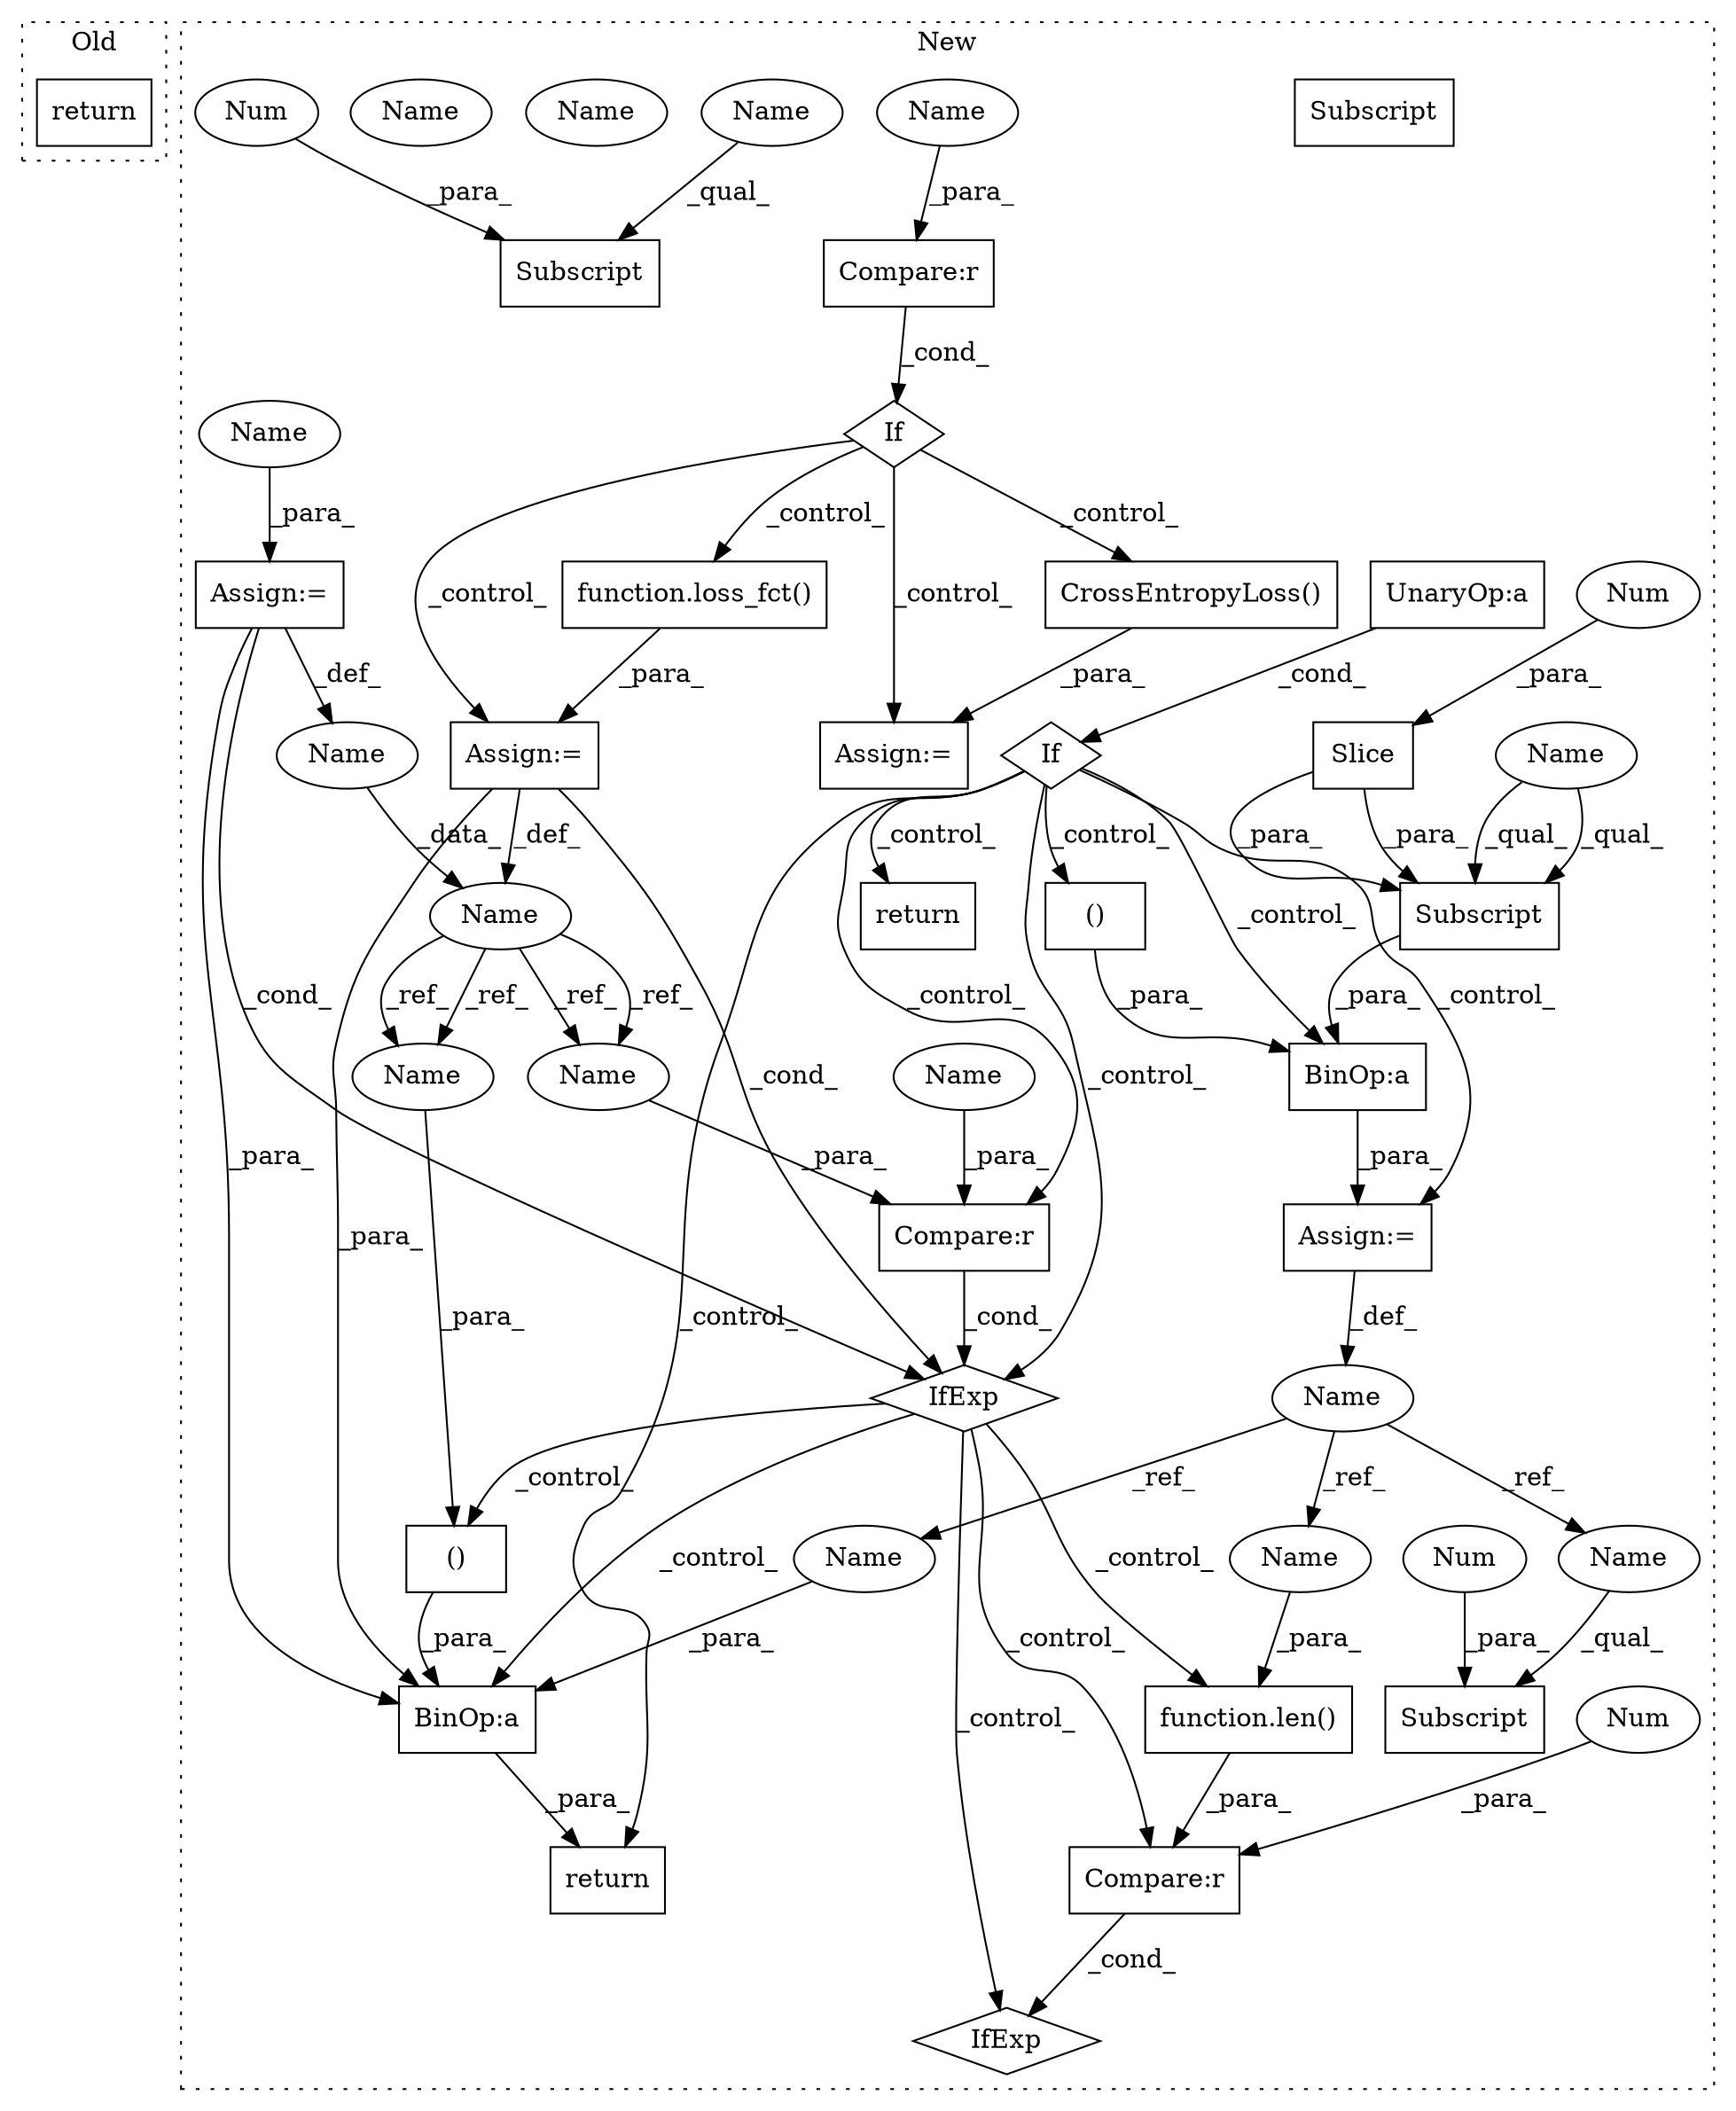 digraph G {
subgraph cluster0 {
1 [label="return" a="93" s="18230" l="7" shape="box"];
label = "Old";
style="dotted";
}
subgraph cluster1 {
2 [label="IfExp" a="51" s="21130,21150" l="4,6" shape="diamond"];
3 [label="Compare:r" a="40" s="21134" l="16" shape="box"];
4 [label="Num" a="76" s="21149" l="1" shape="ellipse"];
5 [label="Assign:=" a="68" s="21011" l="3" shape="box"];
6 [label="return" a="93" s="21051" l="7" shape="box"];
7 [label="function.len()" a="75" s="21134,21144" l="4,1" shape="box"];
8 [label="Subscript" a="63" s="21121,0" l="9,0" shape="box"];
9 [label="Num" a="76" s="21128" l="1" shape="ellipse"];
10 [label="Name" a="87" s="21005" l="6" shape="ellipse"];
11 [label="()" a="54" s="21064" l="0" shape="box"];
12 [label="If" a="96" s="20973" l="3" shape="diamond"];
13 [label="BinOp:a" a="82" s="21024" l="3" shape="box"];
14 [label="UnaryOp:a" a="61" s="20976" l="15" shape="box"];
15 [label="BinOp:a" a="82" s="21067" l="3" shape="box"];
16 [label="()" a="54" s="21021" l="0" shape="box"];
17 [label="Subscript" a="63" s="21027,0" l="11,0" shape="box"];
18 [label="Compare:r" a="40" s="21081" l="16" shape="box"];
19 [label="IfExp" a="51" s="21077,21097" l="4,6" shape="diamond"];
20 [label="Slice" a="80" s="21035" l="2" shape="box"];
21 [label="Num" a="76" s="21035" l="1" shape="ellipse"];
22 [label="Subscript" a="63" s="20623,0" l="10,0" shape="box"];
23 [label="Num" a="76" s="20631" l="1" shape="ellipse"];
24 [label="Name" a="87" s="20750" l="4" shape="ellipse"];
25 [label="Compare:r" a="40" s="20773" l="18" shape="box"];
26 [label="return" a="93" s="21173" l="7" shape="box"];
27 [label="If" a="96" s="20770" l="3" shape="diamond"];
28 [label="CrossEntropyLoss()" a="75" s="20816" l="28" shape="box"];
29 [label="Name" a="87" s="20857" l="4" shape="ellipse"];
30 [label="function.loss_fct()" a="75" s="20864,20963" l="9,1" shape="box"];
31 [label="Assign:=" a="68" s="20861" l="3" shape="box"];
32 [label="Assign:=" a="68" s="20813" l="3" shape="box"];
33 [label="Assign:=" a="68" s="20754" l="3" shape="box"];
34 [label="Name" a="87" s="20787" l="4" shape="ellipse"];
35 [label="Name" a="87" s="20757" l="4" shape="ellipse"];
36 [label="Name" a="87" s="21093" l="4" shape="ellipse"];
37 [label="Name" a="87" s="21070" l="6" shape="ellipse"];
38 [label="Name" a="87" s="21138" l="6" shape="ellipse"];
39 [label="Name" a="87" s="21121" l="6" shape="ellipse"];
40 [label="Name" a="87" s="21060" l="4" shape="ellipse"];
41 [label="Name" a="87" s="21081" l="4" shape="ellipse"];
42 [label="Name" a="87" s="21027" l="7" shape="ellipse"];
43 [label="Name" a="87" s="20623" l="7" shape="ellipse"];
44 [label="Subscript" a="63" s="21027,0" l="11,0" shape="box"];
45 [label="Name" a="87" s="21060" l="4" shape="ellipse"];
46 [label="Name" a="87" s="21081" l="4" shape="ellipse"];
label = "New";
style="dotted";
}
3 -> 2 [label="_cond_"];
4 -> 3 [label="_para_"];
5 -> 10 [label="_def_"];
7 -> 3 [label="_para_"];
9 -> 8 [label="_para_"];
10 -> 37 [label="_ref_"];
10 -> 39 [label="_ref_"];
10 -> 38 [label="_ref_"];
11 -> 15 [label="_para_"];
12 -> 26 [label="_control_"];
12 -> 13 [label="_control_"];
12 -> 6 [label="_control_"];
12 -> 18 [label="_control_"];
12 -> 16 [label="_control_"];
12 -> 19 [label="_control_"];
12 -> 5 [label="_control_"];
13 -> 5 [label="_para_"];
14 -> 12 [label="_cond_"];
15 -> 6 [label="_para_"];
16 -> 13 [label="_para_"];
18 -> 19 [label="_cond_"];
19 -> 3 [label="_control_"];
19 -> 2 [label="_control_"];
19 -> 11 [label="_control_"];
19 -> 15 [label="_control_"];
19 -> 7 [label="_control_"];
20 -> 44 [label="_para_"];
20 -> 44 [label="_para_"];
21 -> 20 [label="_para_"];
23 -> 22 [label="_para_"];
24 -> 29 [label="_data_"];
25 -> 27 [label="_cond_"];
27 -> 31 [label="_control_"];
27 -> 30 [label="_control_"];
27 -> 32 [label="_control_"];
27 -> 28 [label="_control_"];
28 -> 32 [label="_para_"];
29 -> 46 [label="_ref_"];
29 -> 45 [label="_ref_"];
29 -> 46 [label="_ref_"];
29 -> 45 [label="_ref_"];
30 -> 31 [label="_para_"];
31 -> 19 [label="_cond_"];
31 -> 29 [label="_def_"];
31 -> 15 [label="_para_"];
33 -> 15 [label="_para_"];
33 -> 24 [label="_def_"];
33 -> 19 [label="_cond_"];
34 -> 25 [label="_para_"];
35 -> 33 [label="_para_"];
36 -> 18 [label="_para_"];
37 -> 15 [label="_para_"];
38 -> 7 [label="_para_"];
39 -> 8 [label="_qual_"];
42 -> 44 [label="_qual_"];
42 -> 44 [label="_qual_"];
43 -> 22 [label="_qual_"];
44 -> 13 [label="_para_"];
45 -> 11 [label="_para_"];
46 -> 18 [label="_para_"];
}
